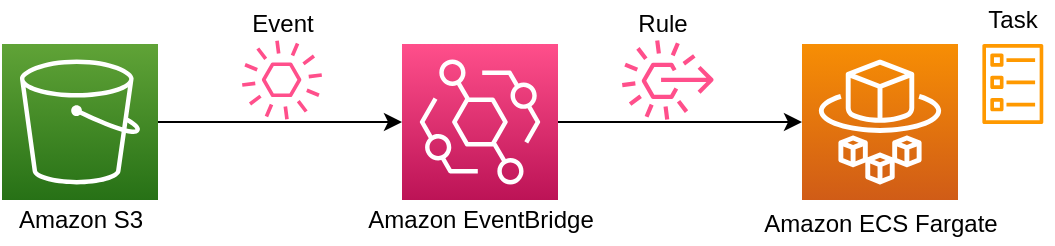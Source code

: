 <mxfile version="15.2.7" type="device"><diagram id="0d4nrQkaPeM4ShJWhUgr" name="Page-1"><mxGraphModel dx="946" dy="672" grid="1" gridSize="10" guides="1" tooltips="1" connect="1" arrows="1" fold="1" page="1" pageScale="1" pageWidth="827" pageHeight="1169" math="0" shadow="0"><root><mxCell id="0"/><mxCell id="1" parent="0"/><mxCell id="Std2XBJnqzO0YFGKG-eO-4" style="edgeStyle=orthogonalEdgeStyle;rounded=0;orthogonalLoop=1;jettySize=auto;html=1;entryX=0;entryY=0.5;entryDx=0;entryDy=0;entryPerimeter=0;" edge="1" parent="1" source="Std2XBJnqzO0YFGKG-eO-1" target="Std2XBJnqzO0YFGKG-eO-3"><mxGeometry relative="1" as="geometry"/></mxCell><mxCell id="Std2XBJnqzO0YFGKG-eO-1" value="" style="sketch=0;points=[[0,0,0],[0.25,0,0],[0.5,0,0],[0.75,0,0],[1,0,0],[0,1,0],[0.25,1,0],[0.5,1,0],[0.75,1,0],[1,1,0],[0,0.25,0],[0,0.5,0],[0,0.75,0],[1,0.25,0],[1,0.5,0],[1,0.75,0]];outlineConnect=0;fontColor=#232F3E;gradientColor=#60A337;gradientDirection=north;fillColor=#277116;strokeColor=#ffffff;dashed=0;verticalLabelPosition=bottom;verticalAlign=top;align=center;html=1;fontSize=12;fontStyle=0;aspect=fixed;shape=mxgraph.aws4.resourceIcon;resIcon=mxgraph.aws4.s3;" vertex="1" parent="1"><mxGeometry x="160" y="160" width="78" height="78" as="geometry"/></mxCell><mxCell id="Std2XBJnqzO0YFGKG-eO-2" value="Amazon S3" style="text;html=1;align=center;verticalAlign=middle;resizable=0;points=[];autosize=1;strokeColor=none;fillColor=none;" vertex="1" parent="1"><mxGeometry x="159" y="238" width="80" height="20" as="geometry"/></mxCell><mxCell id="Std2XBJnqzO0YFGKG-eO-6" style="edgeStyle=orthogonalEdgeStyle;rounded=0;orthogonalLoop=1;jettySize=auto;html=1;" edge="1" parent="1" source="Std2XBJnqzO0YFGKG-eO-3" target="Std2XBJnqzO0YFGKG-eO-5"><mxGeometry relative="1" as="geometry"/></mxCell><mxCell id="Std2XBJnqzO0YFGKG-eO-3" value="" style="sketch=0;points=[[0,0,0],[0.25,0,0],[0.5,0,0],[0.75,0,0],[1,0,0],[0,1,0],[0.25,1,0],[0.5,1,0],[0.75,1,0],[1,1,0],[0,0.25,0],[0,0.5,0],[0,0.75,0],[1,0.25,0],[1,0.5,0],[1,0.75,0]];outlineConnect=0;fontColor=#232F3E;gradientColor=#FF4F8B;gradientDirection=north;fillColor=#BC1356;strokeColor=#ffffff;dashed=0;verticalLabelPosition=bottom;verticalAlign=top;align=center;html=1;fontSize=12;fontStyle=0;aspect=fixed;shape=mxgraph.aws4.resourceIcon;resIcon=mxgraph.aws4.eventbridge;" vertex="1" parent="1"><mxGeometry x="360" y="160" width="78" height="78" as="geometry"/></mxCell><mxCell id="Std2XBJnqzO0YFGKG-eO-5" value="" style="sketch=0;points=[[0,0,0],[0.25,0,0],[0.5,0,0],[0.75,0,0],[1,0,0],[0,1,0],[0.25,1,0],[0.5,1,0],[0.75,1,0],[1,1,0],[0,0.25,0],[0,0.5,0],[0,0.75,0],[1,0.25,0],[1,0.5,0],[1,0.75,0]];outlineConnect=0;fontColor=#232F3E;gradientColor=#F78E04;gradientDirection=north;fillColor=#D05C17;strokeColor=#ffffff;dashed=0;verticalLabelPosition=bottom;verticalAlign=top;align=center;html=1;fontSize=12;fontStyle=0;aspect=fixed;shape=mxgraph.aws4.resourceIcon;resIcon=mxgraph.aws4.fargate;" vertex="1" parent="1"><mxGeometry x="560" y="160" width="78" height="78" as="geometry"/></mxCell><mxCell id="Std2XBJnqzO0YFGKG-eO-7" value="" style="sketch=0;outlineConnect=0;fontColor=#232F3E;gradientColor=none;fillColor=#FF9900;strokeColor=none;dashed=0;verticalLabelPosition=bottom;verticalAlign=top;align=center;html=1;fontSize=12;fontStyle=0;aspect=fixed;pointerEvents=1;shape=mxgraph.aws4.ecs_task;" vertex="1" parent="1"><mxGeometry x="650" y="160" width="30.83" height="40" as="geometry"/></mxCell><mxCell id="Std2XBJnqzO0YFGKG-eO-8" value="Amazon EventBridge" style="text;html=1;align=center;verticalAlign=middle;resizable=0;points=[];autosize=1;strokeColor=none;fillColor=none;" vertex="1" parent="1"><mxGeometry x="334" y="238" width="130" height="20" as="geometry"/></mxCell><mxCell id="Std2XBJnqzO0YFGKG-eO-10" value="" style="sketch=0;outlineConnect=0;fontColor=#232F3E;gradientColor=none;fillColor=#FF4F8B;strokeColor=none;dashed=0;verticalLabelPosition=bottom;verticalAlign=top;align=center;html=1;fontSize=12;fontStyle=0;aspect=fixed;pointerEvents=1;shape=mxgraph.aws4.rule_3;" vertex="1" parent="1"><mxGeometry x="470" y="158" width="45.88" height="40" as="geometry"/></mxCell><mxCell id="Std2XBJnqzO0YFGKG-eO-11" value="" style="sketch=0;outlineConnect=0;fontColor=#232F3E;gradientColor=none;fillColor=#FF4F8B;strokeColor=none;dashed=0;verticalLabelPosition=bottom;verticalAlign=top;align=center;html=1;fontSize=12;fontStyle=0;aspect=fixed;pointerEvents=1;shape=mxgraph.aws4.event;" vertex="1" parent="1"><mxGeometry x="280" y="158" width="40" height="40" as="geometry"/></mxCell><mxCell id="Std2XBJnqzO0YFGKG-eO-12" value="Amazon ECS Fargate" style="text;html=1;align=center;verticalAlign=middle;resizable=0;points=[];autosize=1;strokeColor=none;fillColor=none;" vertex="1" parent="1"><mxGeometry x="534" y="240" width="130" height="20" as="geometry"/></mxCell><mxCell id="Std2XBJnqzO0YFGKG-eO-13" value="Event" style="text;html=1;align=center;verticalAlign=middle;resizable=0;points=[];autosize=1;strokeColor=none;fillColor=none;" vertex="1" parent="1"><mxGeometry x="275" y="140" width="50" height="20" as="geometry"/></mxCell><mxCell id="Std2XBJnqzO0YFGKG-eO-14" value="Rule" style="text;html=1;align=center;verticalAlign=middle;resizable=0;points=[];autosize=1;strokeColor=none;fillColor=none;" vertex="1" parent="1"><mxGeometry x="470" y="140" width="40" height="20" as="geometry"/></mxCell><mxCell id="Std2XBJnqzO0YFGKG-eO-15" value="Task" style="text;html=1;align=center;verticalAlign=middle;resizable=0;points=[];autosize=1;strokeColor=none;fillColor=none;" vertex="1" parent="1"><mxGeometry x="645.42" y="138" width="40" height="20" as="geometry"/></mxCell></root></mxGraphModel></diagram></mxfile>